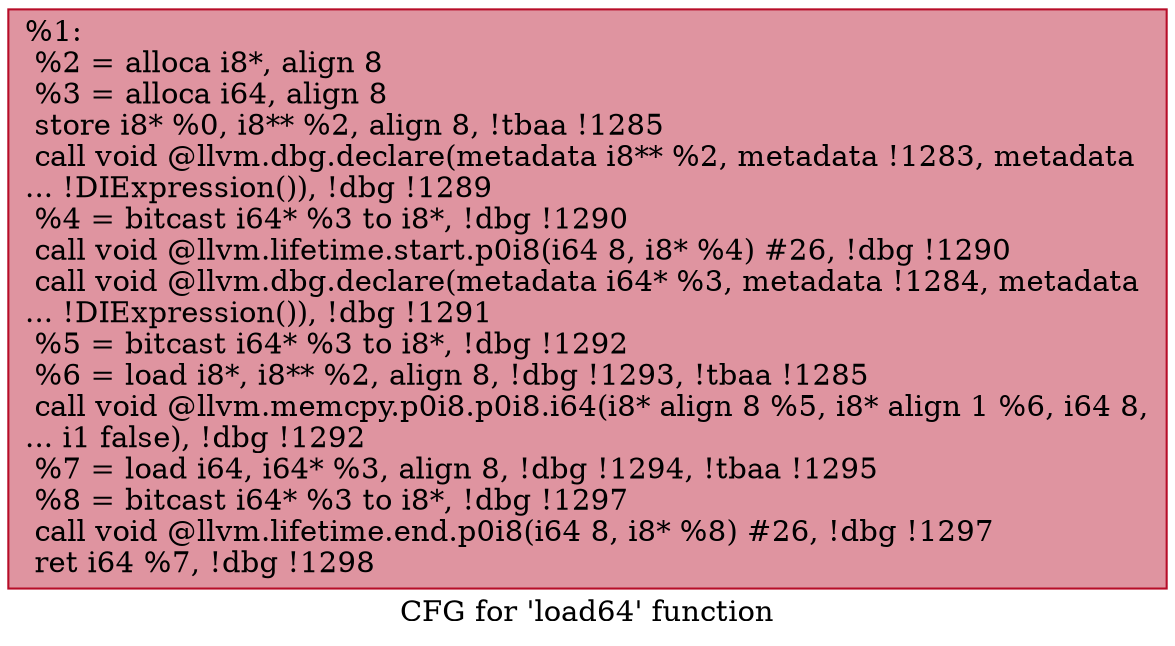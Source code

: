 digraph "CFG for 'load64' function" {
	label="CFG for 'load64' function";

	Node0x1e74a30 [shape=record,color="#b70d28ff", style=filled, fillcolor="#b70d2870",label="{%1:\l  %2 = alloca i8*, align 8\l  %3 = alloca i64, align 8\l  store i8* %0, i8** %2, align 8, !tbaa !1285\l  call void @llvm.dbg.declare(metadata i8** %2, metadata !1283, metadata\l... !DIExpression()), !dbg !1289\l  %4 = bitcast i64* %3 to i8*, !dbg !1290\l  call void @llvm.lifetime.start.p0i8(i64 8, i8* %4) #26, !dbg !1290\l  call void @llvm.dbg.declare(metadata i64* %3, metadata !1284, metadata\l... !DIExpression()), !dbg !1291\l  %5 = bitcast i64* %3 to i8*, !dbg !1292\l  %6 = load i8*, i8** %2, align 8, !dbg !1293, !tbaa !1285\l  call void @llvm.memcpy.p0i8.p0i8.i64(i8* align 8 %5, i8* align 1 %6, i64 8,\l... i1 false), !dbg !1292\l  %7 = load i64, i64* %3, align 8, !dbg !1294, !tbaa !1295\l  %8 = bitcast i64* %3 to i8*, !dbg !1297\l  call void @llvm.lifetime.end.p0i8(i64 8, i8* %8) #26, !dbg !1297\l  ret i64 %7, !dbg !1298\l}"];
}

